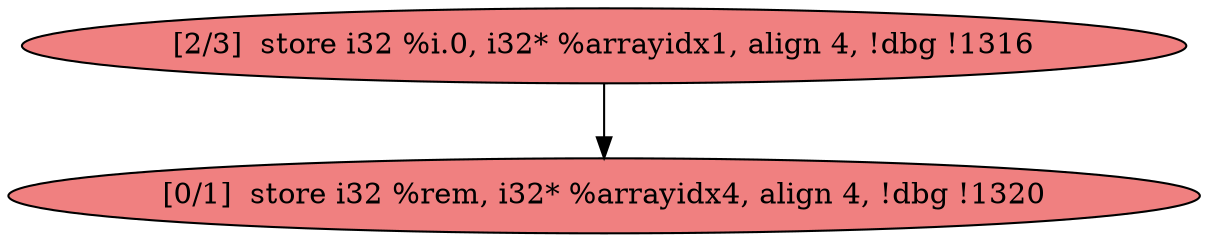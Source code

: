 
digraph G {


node3 [fillcolor=lightcoral,label="[2/3]  store i32 %i.0, i32* %arrayidx1, align 4, !dbg !1316",shape=ellipse,style=filled ]
node2 [fillcolor=lightcoral,label="[0/1]  store i32 %rem, i32* %arrayidx4, align 4, !dbg !1320",shape=ellipse,style=filled ]

node3->node2 [ ]


}

